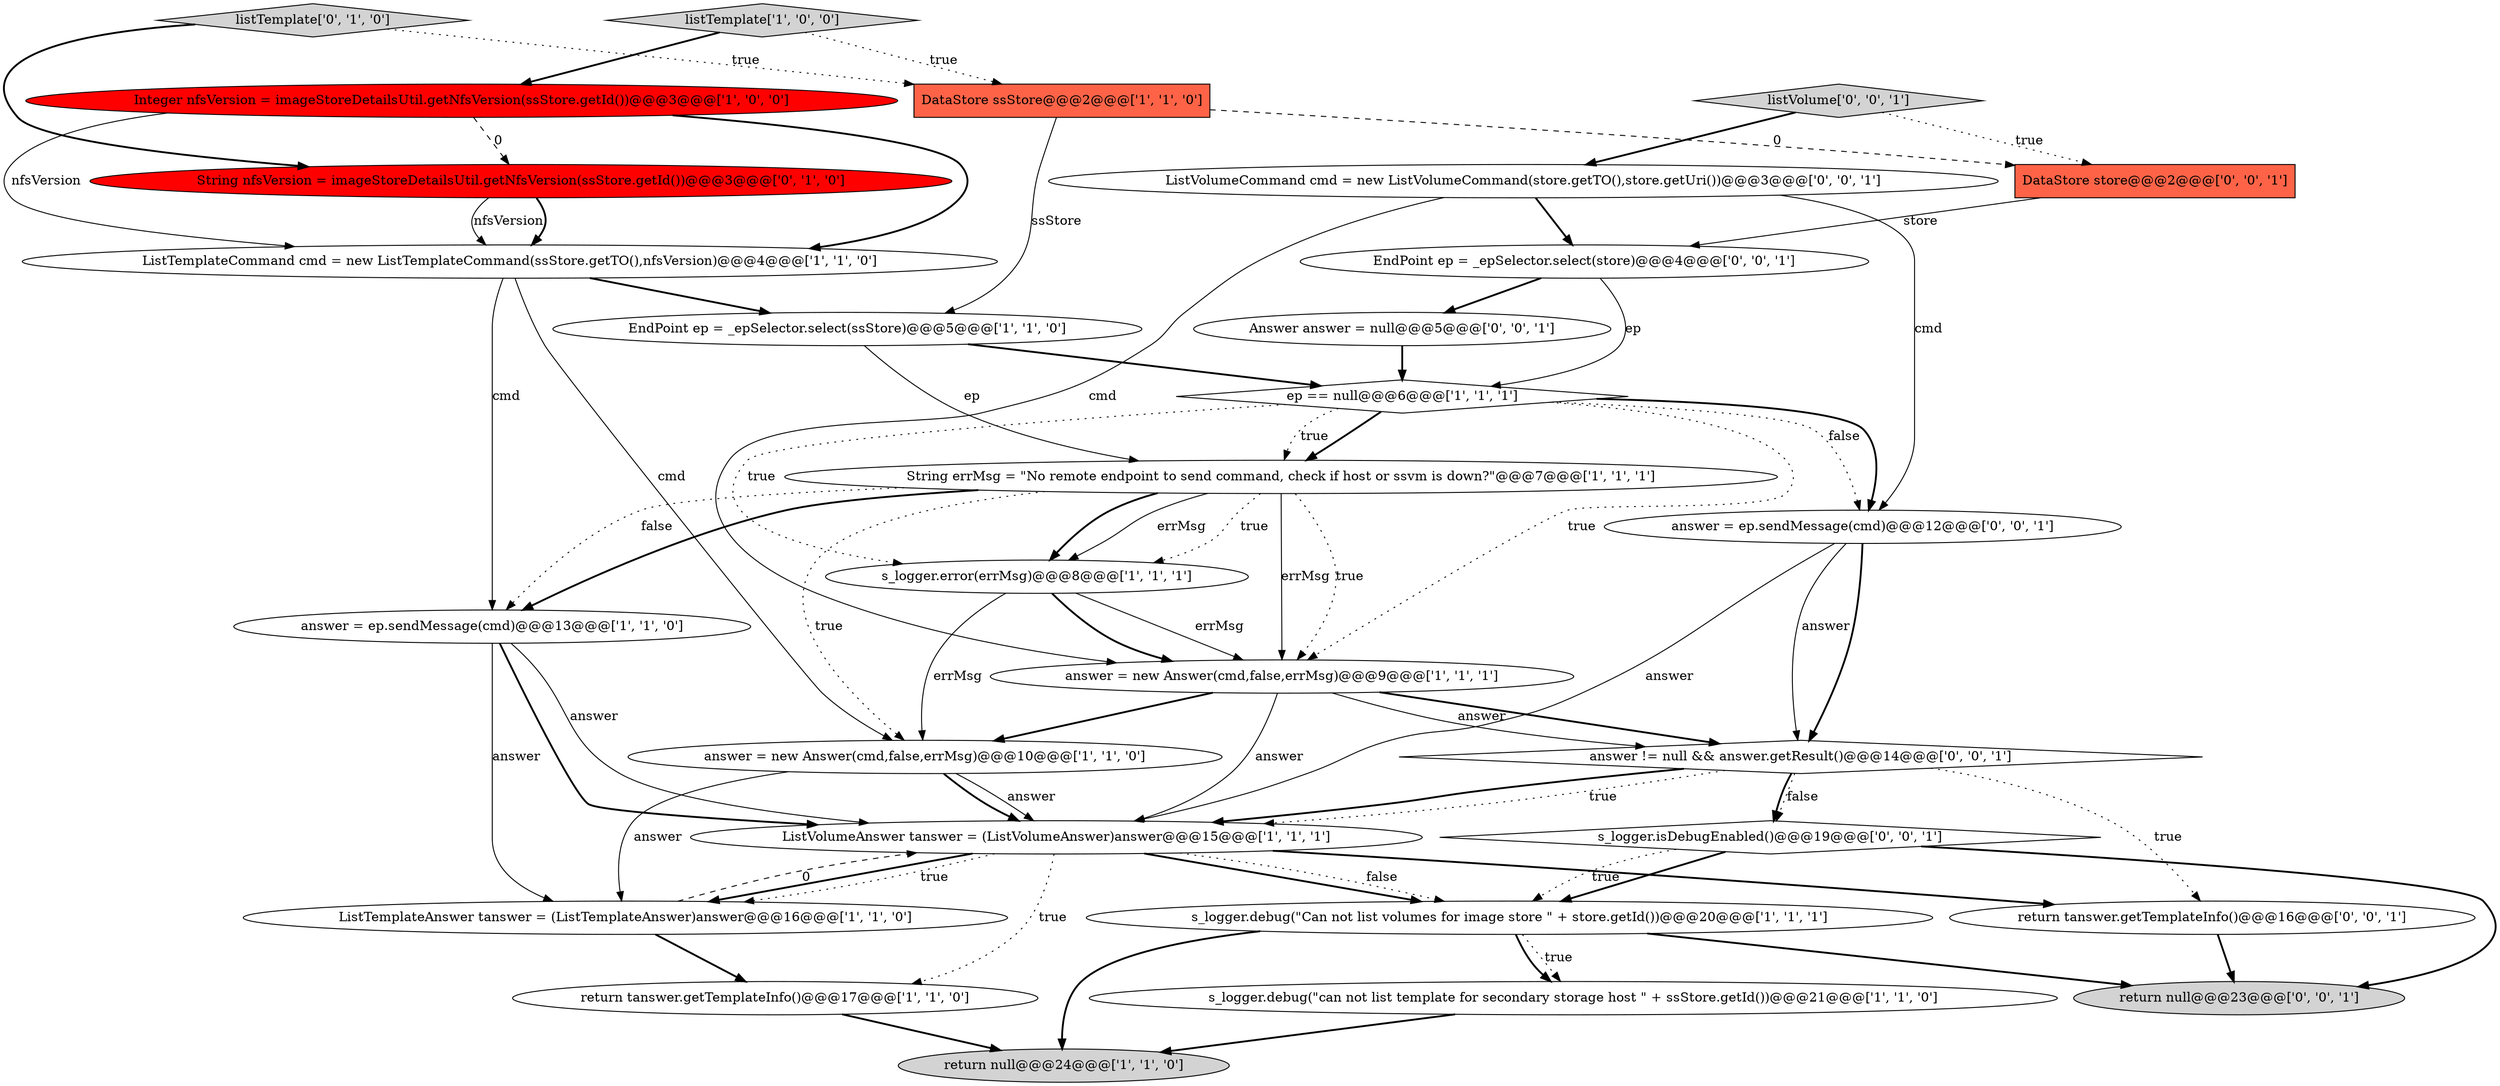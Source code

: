 digraph {
11 [style = filled, label = "Integer nfsVersion = imageStoreDetailsUtil.getNfsVersion(ssStore.getId())@@@3@@@['1', '0', '0']", fillcolor = red, shape = ellipse image = "AAA1AAABBB1BBB"];
17 [style = filled, label = "listTemplate['0', '1', '0']", fillcolor = lightgray, shape = diamond image = "AAA0AAABBB2BBB"];
15 [style = filled, label = "ListVolumeAnswer tanswer = (ListVolumeAnswer)answer@@@15@@@['1', '1', '1']", fillcolor = white, shape = ellipse image = "AAA0AAABBB1BBB"];
4 [style = filled, label = "answer = new Answer(cmd,false,errMsg)@@@10@@@['1', '1', '0']", fillcolor = white, shape = ellipse image = "AAA0AAABBB1BBB"];
20 [style = filled, label = "return tanswer.getTemplateInfo()@@@16@@@['0', '0', '1']", fillcolor = white, shape = ellipse image = "AAA0AAABBB3BBB"];
9 [style = filled, label = "listTemplate['1', '0', '0']", fillcolor = lightgray, shape = diamond image = "AAA0AAABBB1BBB"];
23 [style = filled, label = "listVolume['0', '0', '1']", fillcolor = lightgray, shape = diamond image = "AAA0AAABBB3BBB"];
14 [style = filled, label = "DataStore ssStore@@@2@@@['1', '1', '0']", fillcolor = tomato, shape = box image = "AAA0AAABBB1BBB"];
12 [style = filled, label = "s_logger.debug(\"can not list template for secondary storage host \" + ssStore.getId())@@@21@@@['1', '1', '0']", fillcolor = white, shape = ellipse image = "AAA0AAABBB1BBB"];
3 [style = filled, label = "return null@@@24@@@['1', '1', '0']", fillcolor = lightgray, shape = ellipse image = "AAA0AAABBB1BBB"];
13 [style = filled, label = "s_logger.debug(\"Can not list volumes for image store \" + store.getId())@@@20@@@['1', '1', '1']", fillcolor = white, shape = ellipse image = "AAA0AAABBB1BBB"];
10 [style = filled, label = "answer = ep.sendMessage(cmd)@@@13@@@['1', '1', '0']", fillcolor = white, shape = ellipse image = "AAA0AAABBB1BBB"];
22 [style = filled, label = "EndPoint ep = _epSelector.select(store)@@@4@@@['0', '0', '1']", fillcolor = white, shape = ellipse image = "AAA0AAABBB3BBB"];
16 [style = filled, label = "return tanswer.getTemplateInfo()@@@17@@@['1', '1', '0']", fillcolor = white, shape = ellipse image = "AAA0AAABBB1BBB"];
7 [style = filled, label = "answer = new Answer(cmd,false,errMsg)@@@9@@@['1', '1', '1']", fillcolor = white, shape = ellipse image = "AAA0AAABBB1BBB"];
6 [style = filled, label = "ListTemplateCommand cmd = new ListTemplateCommand(ssStore.getTO(),nfsVersion)@@@4@@@['1', '1', '0']", fillcolor = white, shape = ellipse image = "AAA0AAABBB1BBB"];
8 [style = filled, label = "ep == null@@@6@@@['1', '1', '1']", fillcolor = white, shape = diamond image = "AAA0AAABBB1BBB"];
1 [style = filled, label = "String errMsg = \"No remote endpoint to send command, check if host or ssvm is down?\"@@@7@@@['1', '1', '1']", fillcolor = white, shape = ellipse image = "AAA0AAABBB1BBB"];
18 [style = filled, label = "String nfsVersion = imageStoreDetailsUtil.getNfsVersion(ssStore.getId())@@@3@@@['0', '1', '0']", fillcolor = red, shape = ellipse image = "AAA1AAABBB2BBB"];
5 [style = filled, label = "s_logger.error(errMsg)@@@8@@@['1', '1', '1']", fillcolor = white, shape = ellipse image = "AAA0AAABBB1BBB"];
21 [style = filled, label = "answer != null && answer.getResult()@@@14@@@['0', '0', '1']", fillcolor = white, shape = diamond image = "AAA0AAABBB3BBB"];
28 [style = filled, label = "DataStore store@@@2@@@['0', '0', '1']", fillcolor = tomato, shape = box image = "AAA0AAABBB3BBB"];
0 [style = filled, label = "EndPoint ep = _epSelector.select(ssStore)@@@5@@@['1', '1', '0']", fillcolor = white, shape = ellipse image = "AAA0AAABBB1BBB"];
26 [style = filled, label = "Answer answer = null@@@5@@@['0', '0', '1']", fillcolor = white, shape = ellipse image = "AAA0AAABBB3BBB"];
27 [style = filled, label = "s_logger.isDebugEnabled()@@@19@@@['0', '0', '1']", fillcolor = white, shape = diamond image = "AAA0AAABBB3BBB"];
2 [style = filled, label = "ListTemplateAnswer tanswer = (ListTemplateAnswer)answer@@@16@@@['1', '1', '0']", fillcolor = white, shape = ellipse image = "AAA0AAABBB1BBB"];
25 [style = filled, label = "answer = ep.sendMessage(cmd)@@@12@@@['0', '0', '1']", fillcolor = white, shape = ellipse image = "AAA0AAABBB3BBB"];
19 [style = filled, label = "ListVolumeCommand cmd = new ListVolumeCommand(store.getTO(),store.getUri())@@@3@@@['0', '0', '1']", fillcolor = white, shape = ellipse image = "AAA0AAABBB3BBB"];
24 [style = filled, label = "return null@@@23@@@['0', '0', '1']", fillcolor = lightgray, shape = ellipse image = "AAA0AAABBB3BBB"];
1->5 [style = bold, label=""];
27->13 [style = bold, label=""];
22->8 [style = solid, label="ep"];
16->3 [style = bold, label=""];
22->26 [style = bold, label=""];
15->2 [style = bold, label=""];
15->13 [style = bold, label=""];
21->20 [style = dotted, label="true"];
10->15 [style = bold, label=""];
9->11 [style = bold, label=""];
13->24 [style = bold, label=""];
10->15 [style = solid, label="answer"];
25->15 [style = solid, label="answer"];
28->22 [style = solid, label="store"];
21->27 [style = bold, label=""];
13->12 [style = dotted, label="true"];
8->25 [style = dotted, label="false"];
21->15 [style = dotted, label="true"];
14->28 [style = dashed, label="0"];
18->6 [style = solid, label="nfsVersion"];
10->2 [style = solid, label="answer"];
21->15 [style = bold, label=""];
11->6 [style = bold, label=""];
15->2 [style = dotted, label="true"];
25->21 [style = solid, label="answer"];
4->15 [style = bold, label=""];
21->27 [style = dotted, label="false"];
23->28 [style = dotted, label="true"];
1->7 [style = solid, label="errMsg"];
7->15 [style = solid, label="answer"];
5->4 [style = solid, label="errMsg"];
17->14 [style = dotted, label="true"];
8->7 [style = dotted, label="true"];
26->8 [style = bold, label=""];
6->0 [style = bold, label=""];
1->4 [style = dotted, label="true"];
27->13 [style = dotted, label="true"];
7->4 [style = bold, label=""];
15->16 [style = dotted, label="true"];
6->4 [style = solid, label="cmd"];
9->14 [style = dotted, label="true"];
4->15 [style = solid, label="answer"];
1->7 [style = dotted, label="true"];
2->15 [style = dashed, label="0"];
8->1 [style = bold, label=""];
8->1 [style = dotted, label="true"];
14->0 [style = solid, label="ssStore"];
1->5 [style = solid, label="errMsg"];
1->10 [style = dotted, label="false"];
13->12 [style = bold, label=""];
5->7 [style = solid, label="errMsg"];
13->3 [style = bold, label=""];
18->6 [style = bold, label=""];
11->6 [style = solid, label="nfsVersion"];
8->5 [style = dotted, label="true"];
11->18 [style = dashed, label="0"];
15->20 [style = bold, label=""];
19->7 [style = solid, label="cmd"];
23->19 [style = bold, label=""];
4->2 [style = solid, label="answer"];
0->8 [style = bold, label=""];
7->21 [style = bold, label=""];
5->7 [style = bold, label=""];
6->10 [style = solid, label="cmd"];
15->13 [style = dotted, label="false"];
27->24 [style = bold, label=""];
12->3 [style = bold, label=""];
20->24 [style = bold, label=""];
7->21 [style = solid, label="answer"];
19->25 [style = solid, label="cmd"];
1->10 [style = bold, label=""];
19->22 [style = bold, label=""];
8->25 [style = bold, label=""];
0->1 [style = solid, label="ep"];
1->5 [style = dotted, label="true"];
17->18 [style = bold, label=""];
25->21 [style = bold, label=""];
2->16 [style = bold, label=""];
}
